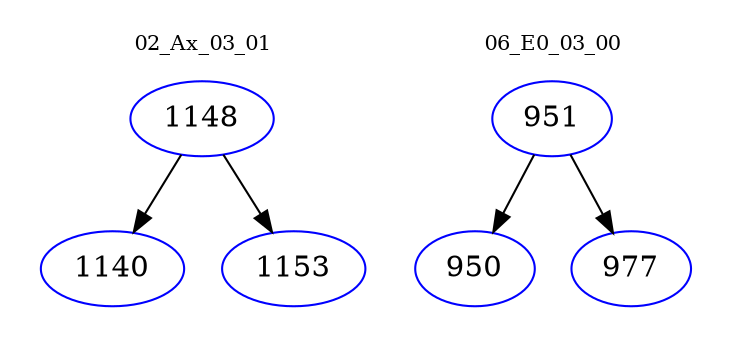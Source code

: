 digraph{
subgraph cluster_0 {
color = white
label = "02_Ax_03_01";
fontsize=10;
T0_1148 [label="1148", color="blue"]
T0_1148 -> T0_1140 [color="black"]
T0_1140 [label="1140", color="blue"]
T0_1148 -> T0_1153 [color="black"]
T0_1153 [label="1153", color="blue"]
}
subgraph cluster_1 {
color = white
label = "06_E0_03_00";
fontsize=10;
T1_951 [label="951", color="blue"]
T1_951 -> T1_950 [color="black"]
T1_950 [label="950", color="blue"]
T1_951 -> T1_977 [color="black"]
T1_977 [label="977", color="blue"]
}
}
